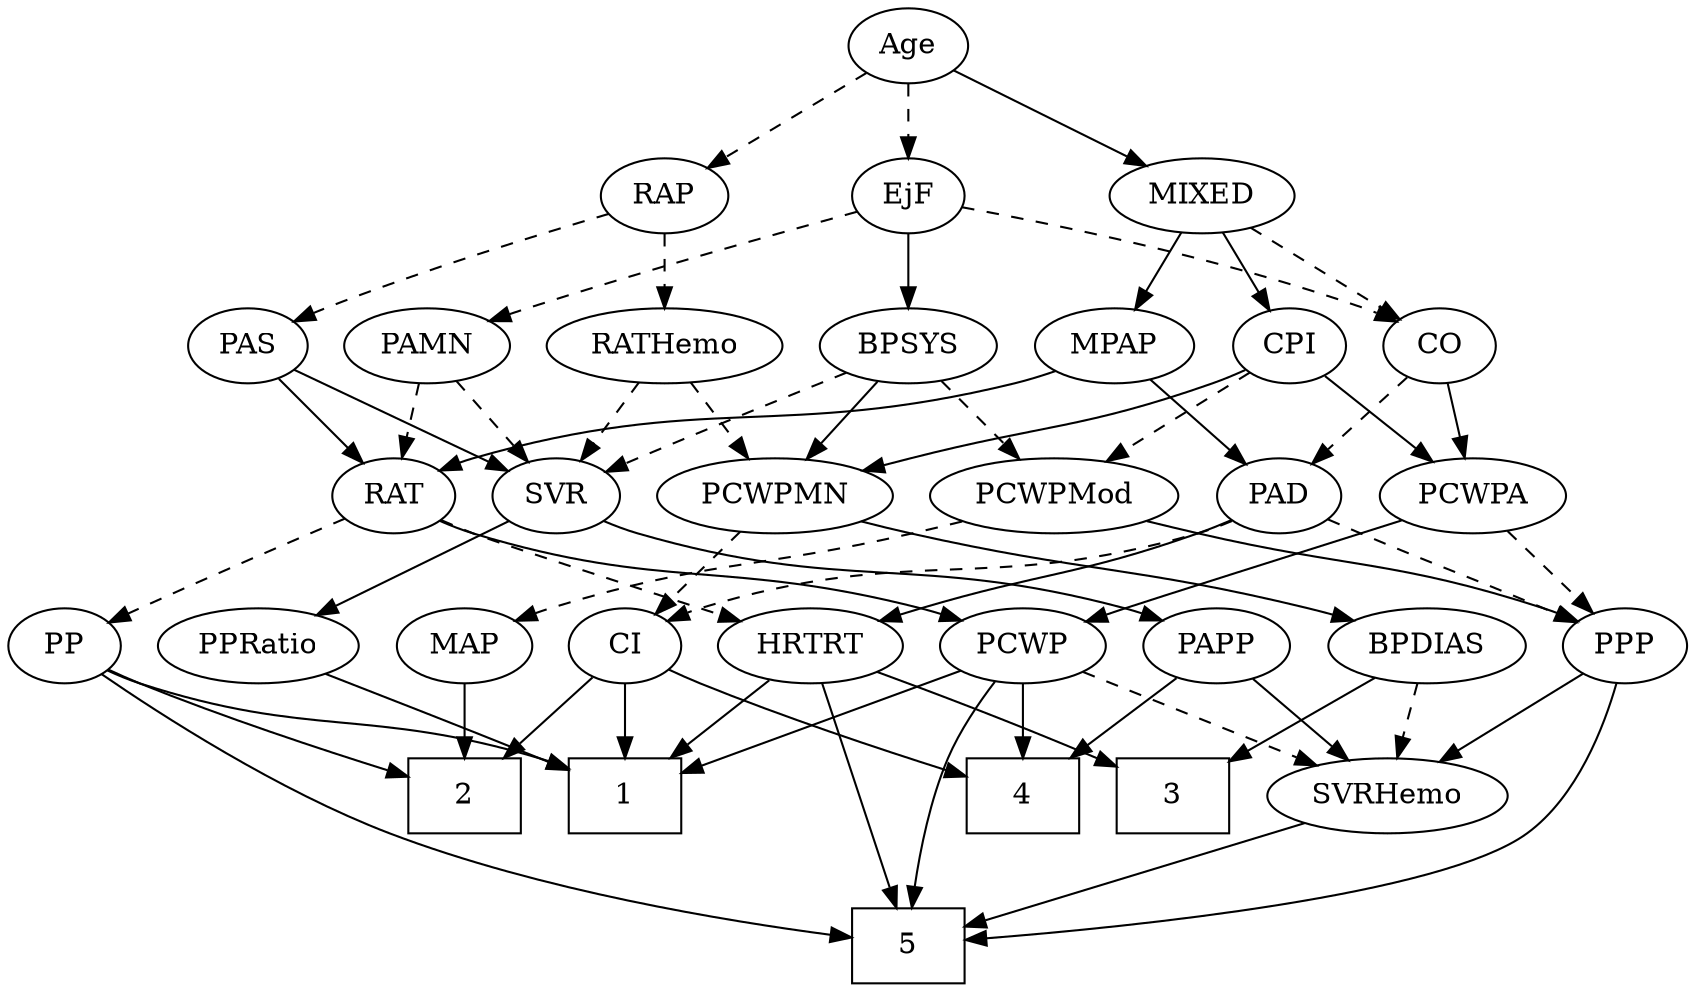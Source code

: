 strict digraph {
	graph [bb="0,0,745,468"];
	node [label="\N"];
	1	[height=0.5,
		pos="209,90",
		shape=box,
		width=0.75];
	2	[height=0.5,
		pos="287,90",
		shape=box,
		width=0.75];
	3	[height=0.5,
		pos="431,90",
		shape=box,
		width=0.75];
	4	[height=0.5,
		pos="359,90",
		shape=box,
		width=0.75];
	5	[height=0.5,
		pos="486,18",
		shape=box,
		width=0.75];
	Age	[height=0.5,
		pos="442,450",
		width=0.75];
	EjF	[height=0.5,
		pos="442,378",
		width=0.75];
	Age -> EjF	[pos="e,442,396.1 442,431.7 442,423.98 442,414.71 442,406.11",
		style=dashed];
	RAP	[height=0.5,
		pos="339,378",
		width=0.77632];
	Age -> RAP	[pos="e,357.6,391.64 423.59,436.49 407.57,425.6 384.16,409.69 366.03,397.37",
		style=dashed];
	MIXED	[height=0.5,
		pos="527,378",
		width=1.1193];
	Age -> MIXED	[pos="e,508.6,394.16 458.39,435.5 470.41,425.61 486.97,411.96 500.81,400.56",
		style=solid];
	BPSYS	[height=0.5,
		pos="444,306",
		width=1.0471];
	EjF -> BPSYS	[pos="e,443.51,324.1 442.49,359.7 442.71,351.98 442.98,342.71 443.23,334.11",
		style=solid];
	CO	[height=0.5,
		pos="527,306",
		width=0.75];
	EjF -> CO	[pos="e,510.66,320.46 458.39,363.5 470.97,353.14 488.54,338.67 502.75,326.97",
		style=dashed];
	PAMN	[height=0.5,
		pos="148,306",
		width=1.011];
	EjF -> PAMN	[pos="e,175.36,318.17 417.32,370.28 404.96,367.01 389.73,363.12 376,360 295.16,341.65 272.72,346.73 193,324 190.38,323.25 187.7,322.42 \
185.01,321.54",
		style=dashed];
	PAS	[height=0.5,
		pos="67,306",
		width=0.75];
	RAP -> PAS	[pos="e,87.616,317.69 311.92,372.92 267.49,365.77 176.67,349.32 103,324 101.09,323.34 99.143,322.61 97.198,321.84",
		style=dashed];
	RATHemo	[height=0.5,
		pos="339,306",
		width=1.3721];
	RAP -> RATHemo	[pos="e,339,324.1 339,359.7 339,351.98 339,342.71 339,334.11",
		style=dashed];
	MPAP	[height=0.5,
		pos="237,306",
		width=0.97491];
	MIXED -> MPAP	[pos="e,263.25,318.07 497.16,365.84 490.89,363.72 484.27,361.65 478,360 391.93,337.35 366.67,348.15 281,324 278.36,323.26 275.65,322.41 \
272.95,321.51",
		style=solid];
	MIXED -> CO	[pos="e,527,324.1 527,359.7 527,351.98 527,342.71 527,334.11",
		style=dashed];
	CPI	[height=0.5,
		pos="599,306",
		width=0.75];
	MIXED -> CPI	[pos="e,584.05,321.54 542.98,361.46 552.94,351.78 565.91,339.17 576.85,328.53",
		style=solid];
	PAD	[height=0.5,
		pos="291,234",
		width=0.79437];
	MPAP -> PAD	[pos="e,278.8,250.82 249.25,289.12 256.16,280.17 264.92,268.81 272.63,258.81",
		style=solid];
	RAT	[height=0.5,
		pos="124,234",
		width=0.75827];
	MPAP -> RAT	[pos="e,143.18,246.88 215.48,291.67 197.38,280.45 171.38,264.35 151.72,252.17",
		style=solid];
	SVR	[height=0.5,
		pos="211,234",
		width=0.77632];
	BPSYS -> SVR	[pos="e,233.46,244.76 415.32,294.1 409.31,291.96 402.98,289.82 397,288 333.9,268.76 315.73,272.43 253,252 249.68,250.92 246.26,249.7 242.85,\
248.43",
		style=dashed];
	PCWPMod	[height=0.5,
		pos="508,234",
		width=1.4443];
	BPSYS -> PCWPMod	[pos="e,493.09,251.31 458.52,289.12 466.67,280.2 477,268.91 486.11,258.94",
		style=dashed];
	PCWPMN	[height=0.5,
		pos="388,234",
		width=1.3902];
	BPSYS -> PCWPMN	[pos="e,401.31,251.63 431.01,288.76 424.11,280.14 415.49,269.36 407.78,259.73",
		style=solid];
	PPP	[height=0.5,
		pos="718,162",
		width=0.75];
	PAD -> PPP	[pos="e,697.52,174.13 312.67,221.88 317.9,219.6 323.55,217.46 329,216 481.36,175.28 530.07,222.28 682,180 683.95,179.46 685.92,178.82 \
687.89,178.11",
		style=dashed];
	CI	[height=0.5,
		pos="294,162",
		width=0.75];
	PAD -> CI	[pos="e,293.27,180.1 291.74,215.7 292.07,207.98 292.47,198.71 292.84,190.11",
		style=dashed];
	HRTRT	[height=0.5,
		pos="112,162",
		width=1.1013];
	PAD -> HRTRT	[pos="e,141.2,174.33 267.35,223.63 261.06,221.14 254.28,218.46 248,216 215.23,203.14 177.97,188.62 150.75,178.04",
		style=solid];
	CO -> PAD	[pos="e,312.8,245.66 506.39,294.31 501.43,292.01 496.1,289.75 491,288 421.22,264.11 399.02,275.18 329,252 326.74,251.25 324.44,250.42 \
322.13,249.53",
		style=dashed];
	PCWPA	[height=0.5,
		pos="620,234",
		width=1.1555];
	CO -> PCWPA	[pos="e,600,250.05 544.49,291.83 557.81,281.81 576.42,267.81 591.82,256.21",
		style=solid];
	PAS -> RAT	[pos="e,111.66,250.16 79.368,289.81 86.912,280.55 96.705,268.52 105.19,258.09",
		style=solid];
	PAS -> SVR	[pos="e,189.19,245.6 88.248,294.67 112.46,282.9 152.26,263.56 179.95,250.09",
		style=solid];
	PAMN -> RAT	[pos="e,129.76,251.79 142.19,288.05 139.45,280.06 136.11,270.33 133.05,261.4",
		style=dashed];
	PAMN -> SVR	[pos="e,197.62,249.86 162.3,289.12 170.74,279.73 181.57,267.7 190.87,257.36",
		style=dashed];
	RATHemo -> SVR	[pos="e,231.69,246.32 312.79,290.67 291.8,279.19 262.36,263.09 240.53,251.15",
		style=dashed];
	RATHemo -> PCWPMN	[pos="e,376.13,251.96 350.61,288.41 356.51,279.99 363.79,269.58 370.36,260.2",
		style=dashed];
	CPI -> PCWPMod	[pos="e,528.54,250.8 581.88,291.83 569.11,282.01 551.37,268.36 536.48,256.91",
		style=dashed];
	CPI -> PCWPA	[pos="e,614.82,252.28 604.08,288.05 606.42,280.26 609.25,270.82 611.88,262.08",
		style=solid];
	CPI -> PCWPMN	[pos="e,425.58,246.06 577.91,294.41 573.07,292.15 567.9,289.89 563,288 550.9,283.34 482.97,263.04 435.4,248.96",
		style=solid];
	PP	[height=0.5,
		pos="27,162",
		width=0.75];
	RAT -> PP	[pos="e,44.679,175.76 106.21,220.16 91.305,209.41 69.828,193.91 52.997,181.76",
		style=dashed];
	PCWP	[height=0.5,
		pos="454,162",
		width=0.97491];
	RAT -> PCWP	[pos="e,427.78,174.2 147.15,224.18 155.52,221.25 165.09,218.18 174,216 277.07,190.82 307.46,207.28 410,180 412.65,179.29 415.37,178.48 \
418.08,177.6",
		style=solid];
	RAT -> HRTRT	[pos="e,114.96,180.28 121.1,216.05 119.77,208.35 118.18,199.03 116.69,190.36",
		style=dashed];
	PPRatio	[height=0.5,
		pos="209,162",
		width=1.1013];
	SVR -> PPRatio	[pos="e,209.49,180.1 210.51,215.7 210.29,207.98 210.02,198.71 209.77,190.11",
		style=solid];
	PAPP	[height=0.5,
		pos="539,162",
		width=0.88464];
	SVR -> PAPP	[pos="e,515.07,174.08 233.33,222.81 239.59,220.27 246.47,217.77 253,216 359.21,187.15 391.91,209.3 498,180 500.47,179.32 502.99,178.53 \
505.5,177.66",
		style=solid];
	MAP	[height=0.5,
		pos="370,162",
		width=0.84854];
	PCWPMod -> MAP	[pos="e,392.31,174.32 479.74,218.67 457.01,207.13 425.08,190.94 401.53,178.99",
		style=dashed];
	PCWPMod -> PPP	[pos="e,696.9,173.59 546.77,221.9 590.05,209.39 657.25,189.55 682,180 683.84,179.29 685.71,178.53 687.59,177.73",
		style=solid];
	PCWPA -> PPP	[pos="e,700.2,175.71 640.78,218.15 655.67,207.52 675.82,193.13 691.81,181.71",
		style=dashed];
	PCWPA -> PCWP	[pos="e,480.39,174.13 591.09,220.81 562.92,208.93 520.04,190.85 489.75,178.08",
		style=solid];
	BPDIAS	[height=0.5,
		pos="631,162",
		width=1.1735];
	PCWPMN -> BPDIAS	[pos="e,599.26,173.89 425.74,222.03 432.8,220 440.12,217.92 447,216 505.98,199.52 521.37,197.69 580,180 583.13,179.06 586.35,178.05 589.59,\
177.02",
		style=solid];
	PCWPMN -> CI	[pos="e,311.34,175.91 367.14,217.46 353.12,207.03 334.56,193.2 319.64,182.09",
		style=dashed];
	SVRHemo	[height=0.5,
		pos="564,90",
		width=1.3902];
	SVRHemo -> 5	[pos="e,504.99,36.044 546.3,73.116 536.39,64.222 523.83,52.953 512.75,43.003",
		style=solid];
	BPDIAS -> 3	[pos="e,458.05,100.47 599.31,149.91 563.52,137.38 505.36,117.03 467.64,103.83",
		style=solid];
	BPDIAS -> SVRHemo	[pos="e,579.61,107.31 615.8,145.12 607.18,136.12 596.24,124.68 586.63,114.65",
		style=dashed];
	MAP -> 2	[pos="e,307.29,108.11 353.2,146.83 342.32,137.66 327.88,125.48 315.26,114.84",
		style=solid];
	PP -> 1	[pos="e,181.8,100.03 48.173,150.6 53.008,148.34 58.151,146.02 63,144 99.677,128.72 142.5,113.47 172.24,103.28",
		style=solid];
	PP -> 2	[pos="e,259.7,102.91 47.584,150.22 52.537,147.92 57.879,145.69 63,144 141.32,118.2 165.99,131.57 245,108 246.66,107.51 248.34,106.97 250.03,\
106.4",
		style=solid];
	PP -> 5	[pos="e,458.57,18.232 39.818,146.15 58.356,125.75 94.757,89.602 134,72 240.56,24.204 381.61,18.092 448.17,18.168",
		style=solid];
	PPP -> 5	[pos="e,513.17,26.146 705.25,145.89 688.22,126.52 656.3,92.921 623,72 591.51,52.218 551.45,37.776 522.8,29.01",
		style=solid];
	PPP -> SVRHemo	[pos="e,594.63,104.57 696.71,150.86 691.88,148.59 686.77,146.2 682,144 656.12,132.08 626.91,118.96 604.03,108.75",
		style=solid];
	PPRatio -> 1	[pos="e,209,108.1 209,143.7 209,135.98 209,126.71 209,118.11",
		style=solid];
	PCWP -> 1	[pos="e,236.33,102.8 427.23,149.94 421.59,147.81 415.64,145.72 410,144 340.69,122.89 320.14,129.66 251,108 249.35,107.48 247.67,106.93 \
245.98,106.35",
		style=solid];
	PCWP -> 4	[pos="e,382.22,108.11 434.78,146.83 422.09,137.48 405.16,125.01 390.53,114.23",
		style=solid];
	PCWP -> 5	[pos="e,482.51,36.096 458.35,143.85 460.94,133.48 464.25,120 467,108 471.74,87.34 476.73,63.892 480.4,46.252",
		style=solid];
	PCWP -> SVRHemo	[pos="e,540.57,105.91 475.21,147.5 491.3,137.26 513.7,123.01 531.98,111.38",
		style=dashed];
	CI -> 1	[pos="e,229.86,108.18 277.61,147.5 266.35,138.23 251.08,125.66 237.81,114.73",
		style=solid];
	CI -> 2	[pos="e,288.71,108.1 292.27,143.7 291.5,135.98 290.57,126.71 289.71,118.11",
		style=solid];
	CI -> 4	[pos="e,343.18,108.04 307.78,146.15 316.04,137.26 326.74,125.74 336.22,115.53",
		style=solid];
	PAPP -> 4	[pos="e,386.39,104.29 514.37,150.52 509,148.31 503.33,146.03 498,144 455.44,127.75 441.55,126.48 395.67,108.08",
		style=solid];
	PAPP -> SVRHemo	[pos="e,557.83,108.28 545.05,144.05 547.87,136.18 551.28,126.62 554.43,117.79",
		style=solid];
	HRTRT -> 1	[pos="e,185.39,108.04 132.57,146.15 145.49,136.83 162.43,124.61 177.08,114.04",
		style=solid];
	HRTRT -> 3	[pos="e,403.81,104.84 141.18,149.68 147.33,147.57 153.83,145.55 160,144 259.37,119.03 291.98,137.67 394.04,107.78",
		style=solid];
	HRTRT -> 5	[pos="e,458.86,20.886 118.62,144.15 127.65,123.57 145.85,89.355 173,72 218.25,43.068 376.04,27.468 448.77,21.671",
		style=solid];
}
